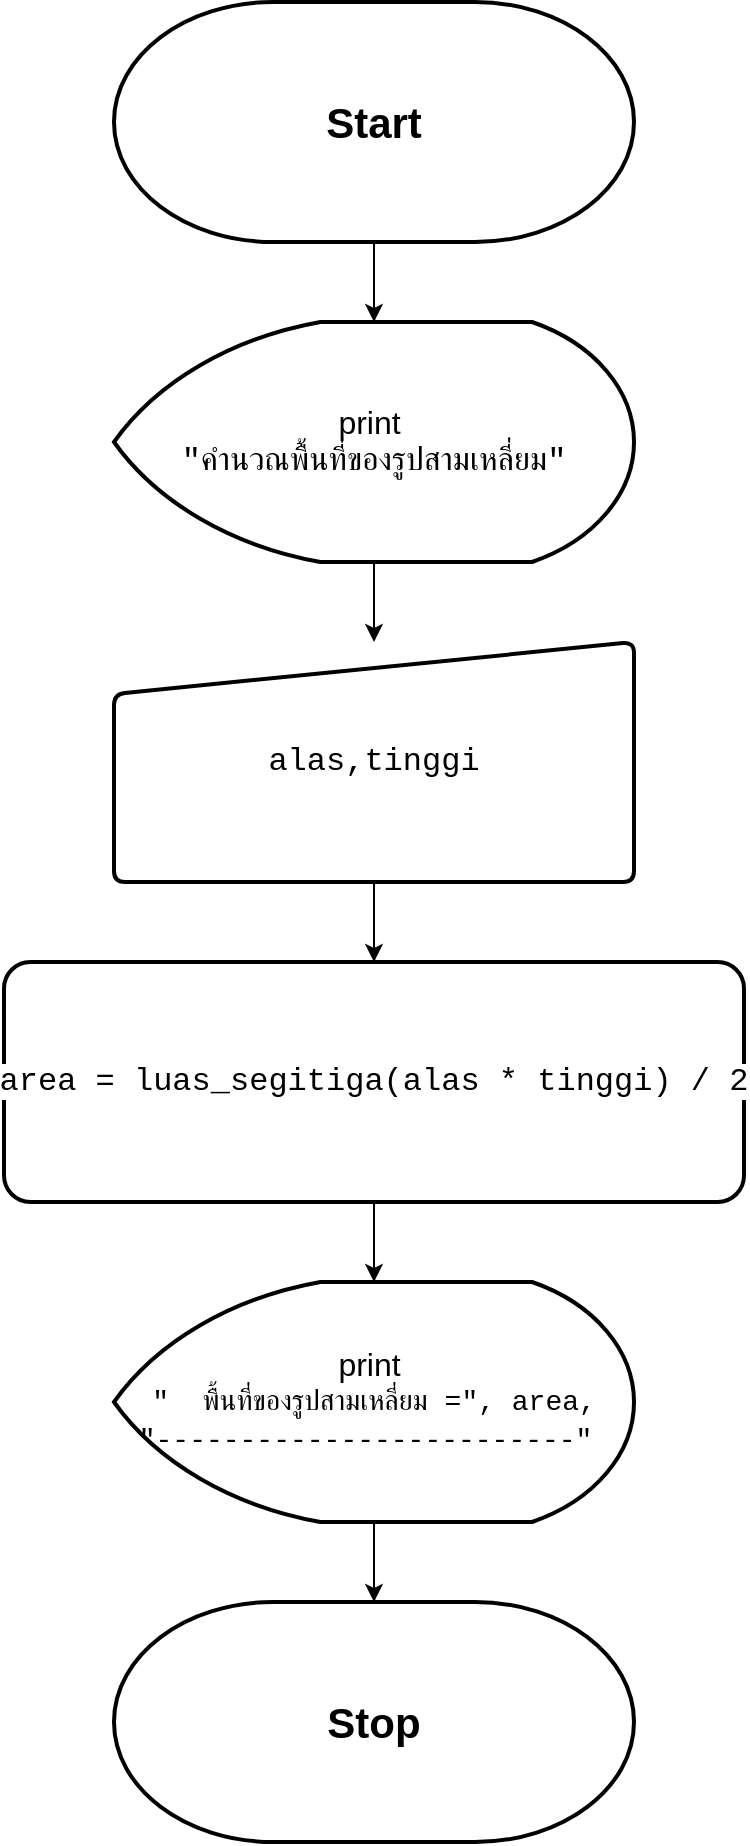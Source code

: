 <mxfile version="24.0.4" type="device">
  <diagram name="หน้า-1" id="TkGlzdMm7sgDq_rXZbFi">
    <mxGraphModel dx="472" dy="736" grid="1" gridSize="10" guides="1" tooltips="1" connect="1" arrows="1" fold="1" page="1" pageScale="1" pageWidth="827" pageHeight="1169" math="0" shadow="0">
      <root>
        <mxCell id="0" />
        <mxCell id="1" parent="0" />
        <mxCell id="h4A4DJFyEhcsKV__63Zm-1" value="&lt;font style=&quot;font-size: 21px;&quot;&gt;&lt;b&gt;Start&lt;/b&gt;&lt;/font&gt;" style="strokeWidth=2;html=1;shape=mxgraph.flowchart.terminator;whiteSpace=wrap;" vertex="1" parent="1">
          <mxGeometry x="284" y="80" width="260" height="120" as="geometry" />
        </mxCell>
        <mxCell id="h4A4DJFyEhcsKV__63Zm-6" style="edgeStyle=orthogonalEdgeStyle;rounded=0;orthogonalLoop=1;jettySize=auto;html=1;entryX=0.5;entryY=0;entryDx=0;entryDy=0;" edge="1" parent="1" source="h4A4DJFyEhcsKV__63Zm-2" target="h4A4DJFyEhcsKV__63Zm-5">
          <mxGeometry relative="1" as="geometry" />
        </mxCell>
        <mxCell id="h4A4DJFyEhcsKV__63Zm-2" value="&lt;font style=&quot;font-size: 16px;&quot;&gt;print&amp;nbsp;&lt;/font&gt;&lt;div&gt;&lt;span style=&quot;font-family: Consolas, &amp;quot;Courier New&amp;quot;, monospace; white-space: pre;&quot;&gt;&lt;font style=&quot;font-size: 16px;&quot;&gt;&quot;คำนวณพื้นที่ของรูปสามเหลี่ยม&quot;&lt;/font&gt;&lt;/span&gt;&lt;/div&gt;" style="strokeWidth=2;html=1;shape=mxgraph.flowchart.display;whiteSpace=wrap;" vertex="1" parent="1">
          <mxGeometry x="284" y="240" width="260" height="120" as="geometry" />
        </mxCell>
        <mxCell id="h4A4DJFyEhcsKV__63Zm-3" style="edgeStyle=orthogonalEdgeStyle;rounded=0;orthogonalLoop=1;jettySize=auto;html=1;entryX=0.5;entryY=0;entryDx=0;entryDy=0;entryPerimeter=0;" edge="1" parent="1" source="h4A4DJFyEhcsKV__63Zm-1" target="h4A4DJFyEhcsKV__63Zm-2">
          <mxGeometry relative="1" as="geometry" />
        </mxCell>
        <mxCell id="h4A4DJFyEhcsKV__63Zm-8" value="" style="edgeStyle=orthogonalEdgeStyle;rounded=0;orthogonalLoop=1;jettySize=auto;html=1;" edge="1" parent="1" source="h4A4DJFyEhcsKV__63Zm-5" target="h4A4DJFyEhcsKV__63Zm-7">
          <mxGeometry relative="1" as="geometry" />
        </mxCell>
        <mxCell id="h4A4DJFyEhcsKV__63Zm-5" value="&lt;font style=&quot;font-size: 16px;&quot;&gt;&lt;br&gt;&lt;/font&gt;&lt;div style=&quot;font-family: Consolas, &amp;quot;Courier New&amp;quot;, monospace; font-weight: normal; line-height: 19px; white-space: pre; font-size: 16px;&quot;&gt;&lt;div style=&quot;&quot;&gt;&lt;font style=&quot;font-size: 16px;&quot;&gt;alas,tinggi&lt;/font&gt;&lt;/div&gt;&lt;/div&gt;&lt;div style=&quot;font-size: 16px;&quot;&gt;&lt;br&gt;&lt;/div&gt;" style="html=1;strokeWidth=2;shape=manualInput;whiteSpace=wrap;rounded=1;size=26;arcSize=11;" vertex="1" parent="1">
          <mxGeometry x="284" y="400" width="260" height="120" as="geometry" />
        </mxCell>
        <mxCell id="h4A4DJFyEhcsKV__63Zm-10" value="" style="edgeStyle=orthogonalEdgeStyle;rounded=0;orthogonalLoop=1;jettySize=auto;html=1;" edge="1" parent="1" source="h4A4DJFyEhcsKV__63Zm-7" target="h4A4DJFyEhcsKV__63Zm-9">
          <mxGeometry relative="1" as="geometry" />
        </mxCell>
        <mxCell id="h4A4DJFyEhcsKV__63Zm-7" value="&lt;div style=&quot;font-family: Consolas, &amp;quot;Courier New&amp;quot;, monospace; font-size: 16px; line-height: 19px; white-space: pre;&quot;&gt;&lt;span style=&quot;background-color: rgb(255, 255, 255);&quot;&gt;area = luas_segitiga(alas * tinggi) / 2&lt;/span&gt;&lt;/div&gt;" style="rounded=1;whiteSpace=wrap;html=1;strokeWidth=2;arcSize=11;" vertex="1" parent="1">
          <mxGeometry x="229" y="560" width="370" height="120" as="geometry" />
        </mxCell>
        <mxCell id="h4A4DJFyEhcsKV__63Zm-12" value="" style="edgeStyle=orthogonalEdgeStyle;rounded=0;orthogonalLoop=1;jettySize=auto;html=1;" edge="1" parent="1" source="h4A4DJFyEhcsKV__63Zm-9" target="h4A4DJFyEhcsKV__63Zm-11">
          <mxGeometry relative="1" as="geometry" />
        </mxCell>
        <mxCell id="h4A4DJFyEhcsKV__63Zm-9" value="&lt;font style=&quot;font-size: 16px;&quot;&gt;print&amp;nbsp;&lt;/font&gt;&lt;div&gt;&lt;div style=&quot;font-family: Consolas, &amp;quot;Courier New&amp;quot;, monospace; font-size: 14px; line-height: 19px; white-space: pre;&quot;&gt;&quot; &amp;nbsp;พื้นที่ของรูปสามเหลี่ยม =&quot;, area,&lt;/div&gt;&lt;div style=&quot;font-family: Consolas, &amp;quot;Courier New&amp;quot;, monospace; font-size: 14px; line-height: 19px; white-space: pre;&quot;&gt;&quot;-------------------------&quot; &lt;/div&gt;&lt;/div&gt;" style="strokeWidth=2;html=1;shape=mxgraph.flowchart.display;whiteSpace=wrap;" vertex="1" parent="1">
          <mxGeometry x="284" y="720" width="260" height="120" as="geometry" />
        </mxCell>
        <mxCell id="h4A4DJFyEhcsKV__63Zm-11" value="&lt;font style=&quot;font-size: 21px;&quot;&gt;&lt;b&gt;Stop&lt;/b&gt;&lt;/font&gt;" style="strokeWidth=2;html=1;shape=mxgraph.flowchart.terminator;whiteSpace=wrap;" vertex="1" parent="1">
          <mxGeometry x="284" y="880" width="260" height="120" as="geometry" />
        </mxCell>
      </root>
    </mxGraphModel>
  </diagram>
</mxfile>
